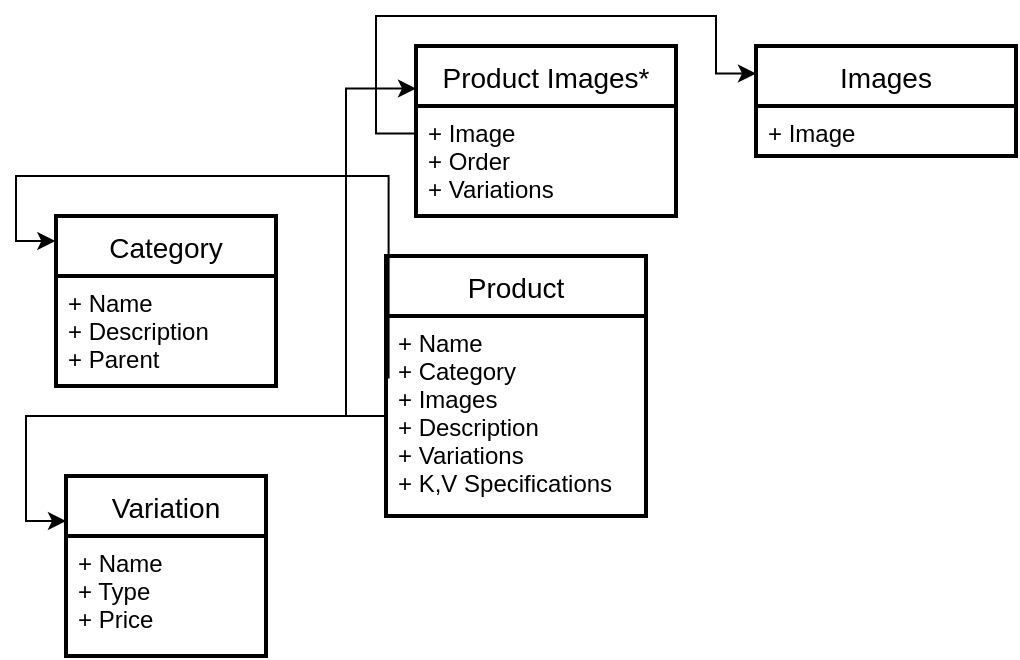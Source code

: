 <mxfile version="14.2.9" type="github">
  <diagram id="R2lEEEUBdFMjLlhIrx00" name="Page-1">
    <mxGraphModel dx="865" dy="1614" grid="1" gridSize="10" guides="1" tooltips="1" connect="1" arrows="1" fold="1" page="1" pageScale="1" pageWidth="850" pageHeight="1100" math="0" shadow="0" extFonts="Permanent Marker^https://fonts.googleapis.com/css?family=Permanent+Marker">
      <root>
        <mxCell id="0" />
        <mxCell id="1" parent="0" />
        <mxCell id="YfJlVYn6H77FMzHFW-Z4-1" value="Category" style="swimlane;childLayout=stackLayout;horizontal=1;startSize=30;horizontalStack=0;rounded=0;fontSize=14;fontStyle=0;strokeWidth=2;resizeParent=0;resizeLast=1;shadow=0;dashed=0;align=center;arcSize=5;" vertex="1" parent="1">
          <mxGeometry x="260" y="100" width="110" height="85" as="geometry" />
        </mxCell>
        <mxCell id="YfJlVYn6H77FMzHFW-Z4-2" value="+ Name&#xa;+ Description&#xa;+ Parent" style="align=left;strokeColor=none;fillColor=none;spacingLeft=4;fontSize=12;verticalAlign=top;resizable=0;rotatable=0;part=1;" vertex="1" parent="YfJlVYn6H77FMzHFW-Z4-1">
          <mxGeometry y="30" width="110" height="55" as="geometry" />
        </mxCell>
        <mxCell id="YfJlVYn6H77FMzHFW-Z4-5" value="Product" style="swimlane;childLayout=stackLayout;horizontal=1;startSize=30;horizontalStack=0;rounded=0;fontSize=14;fontStyle=0;strokeWidth=2;resizeParent=0;resizeLast=1;shadow=0;dashed=0;align=center;" vertex="1" parent="1">
          <mxGeometry x="425" y="120" width="130" height="130" as="geometry" />
        </mxCell>
        <mxCell id="YfJlVYn6H77FMzHFW-Z4-6" value="+ Name&#xa;+ Category&#xa;+ Images&#xa;+ Description&#xa;+ Variations&#xa;+ K,V Specifications" style="align=left;strokeColor=none;fillColor=none;spacingLeft=4;fontSize=12;verticalAlign=top;resizable=0;rotatable=0;part=1;" vertex="1" parent="YfJlVYn6H77FMzHFW-Z4-5">
          <mxGeometry y="30" width="130" height="100" as="geometry" />
        </mxCell>
        <mxCell id="YfJlVYn6H77FMzHFW-Z4-7" value="Product Images*" style="swimlane;childLayout=stackLayout;horizontal=1;startSize=30;horizontalStack=0;rounded=0;fontSize=14;fontStyle=0;strokeWidth=2;resizeParent=0;resizeLast=1;shadow=0;dashed=0;align=center;" vertex="1" parent="1">
          <mxGeometry x="440" y="15" width="130" height="85" as="geometry" />
        </mxCell>
        <mxCell id="YfJlVYn6H77FMzHFW-Z4-8" value="+ Image&#xa;+ Order&#xa;+ Variations" style="align=left;strokeColor=none;fillColor=none;spacingLeft=4;fontSize=12;verticalAlign=top;resizable=0;rotatable=0;part=1;" vertex="1" parent="YfJlVYn6H77FMzHFW-Z4-7">
          <mxGeometry y="30" width="130" height="55" as="geometry" />
        </mxCell>
        <mxCell id="YfJlVYn6H77FMzHFW-Z4-10" value="Images" style="swimlane;childLayout=stackLayout;horizontal=1;startSize=30;horizontalStack=0;rounded=0;fontSize=14;fontStyle=0;strokeWidth=2;resizeParent=0;resizeLast=1;shadow=0;dashed=0;align=center;" vertex="1" parent="1">
          <mxGeometry x="610" y="15" width="130" height="55" as="geometry" />
        </mxCell>
        <mxCell id="YfJlVYn6H77FMzHFW-Z4-11" value="+ Image" style="align=left;strokeColor=none;fillColor=none;spacingLeft=4;fontSize=12;verticalAlign=top;resizable=0;rotatable=0;part=1;" vertex="1" parent="YfJlVYn6H77FMzHFW-Z4-10">
          <mxGeometry y="30" width="130" height="25" as="geometry" />
        </mxCell>
        <mxCell id="YfJlVYn6H77FMzHFW-Z4-14" value="Variation" style="swimlane;childLayout=stackLayout;horizontal=1;startSize=30;horizontalStack=0;rounded=0;fontSize=14;fontStyle=0;strokeWidth=2;resizeParent=0;resizeLast=1;shadow=0;dashed=0;align=center;" vertex="1" parent="1">
          <mxGeometry x="265" y="230" width="100" height="90" as="geometry" />
        </mxCell>
        <mxCell id="YfJlVYn6H77FMzHFW-Z4-15" value="+ Name&#xa;+ Type&#xa;+ Price" style="align=left;strokeColor=none;fillColor=none;spacingLeft=4;fontSize=12;verticalAlign=top;resizable=0;rotatable=0;part=1;" vertex="1" parent="YfJlVYn6H77FMzHFW-Z4-14">
          <mxGeometry y="30" width="100" height="60" as="geometry" />
        </mxCell>
        <mxCell id="YfJlVYn6H77FMzHFW-Z4-16" style="edgeStyle=orthogonalEdgeStyle;rounded=0;orthogonalLoop=1;jettySize=auto;html=1;exitX=0.01;exitY=0.312;exitDx=0;exitDy=0;exitPerimeter=0;entryX=-0.003;entryY=0.147;entryDx=0;entryDy=0;entryPerimeter=0;" edge="1" parent="1" source="YfJlVYn6H77FMzHFW-Z4-6" target="YfJlVYn6H77FMzHFW-Z4-1">
          <mxGeometry relative="1" as="geometry">
            <mxPoint x="240" y="110" as="targetPoint" />
            <mxPoint x="425" y="155" as="sourcePoint" />
            <Array as="points">
              <mxPoint x="426" y="80" />
              <mxPoint x="240" y="80" />
              <mxPoint x="240" y="113" />
            </Array>
          </mxGeometry>
        </mxCell>
        <mxCell id="YfJlVYn6H77FMzHFW-Z4-17" style="edgeStyle=orthogonalEdgeStyle;rounded=0;orthogonalLoop=1;jettySize=auto;html=1;exitX=0;exitY=0.5;exitDx=0;exitDy=0;entryX=0;entryY=0.25;entryDx=0;entryDy=0;" edge="1" parent="1" source="YfJlVYn6H77FMzHFW-Z4-6" target="YfJlVYn6H77FMzHFW-Z4-14">
          <mxGeometry relative="1" as="geometry">
            <Array as="points">
              <mxPoint x="425" y="200" />
              <mxPoint x="245" y="200" />
              <mxPoint x="245" y="253" />
            </Array>
          </mxGeometry>
        </mxCell>
        <mxCell id="YfJlVYn6H77FMzHFW-Z4-19" style="edgeStyle=orthogonalEdgeStyle;rounded=0;orthogonalLoop=1;jettySize=auto;html=1;exitX=0;exitY=0.25;exitDx=0;exitDy=0;entryX=0;entryY=0.25;entryDx=0;entryDy=0;" edge="1" parent="1" source="YfJlVYn6H77FMzHFW-Z4-8" target="YfJlVYn6H77FMzHFW-Z4-10">
          <mxGeometry relative="1" as="geometry">
            <Array as="points">
              <mxPoint x="420" y="59" />
              <mxPoint x="420" />
              <mxPoint x="590" />
              <mxPoint x="590" y="29" />
            </Array>
          </mxGeometry>
        </mxCell>
        <mxCell id="YfJlVYn6H77FMzHFW-Z4-21" style="edgeStyle=orthogonalEdgeStyle;rounded=0;orthogonalLoop=1;jettySize=auto;html=1;exitX=0;exitY=0.5;exitDx=0;exitDy=0;entryX=0;entryY=0.25;entryDx=0;entryDy=0;" edge="1" parent="1" source="YfJlVYn6H77FMzHFW-Z4-6" target="YfJlVYn6H77FMzHFW-Z4-7">
          <mxGeometry relative="1" as="geometry" />
        </mxCell>
      </root>
    </mxGraphModel>
  </diagram>
</mxfile>
